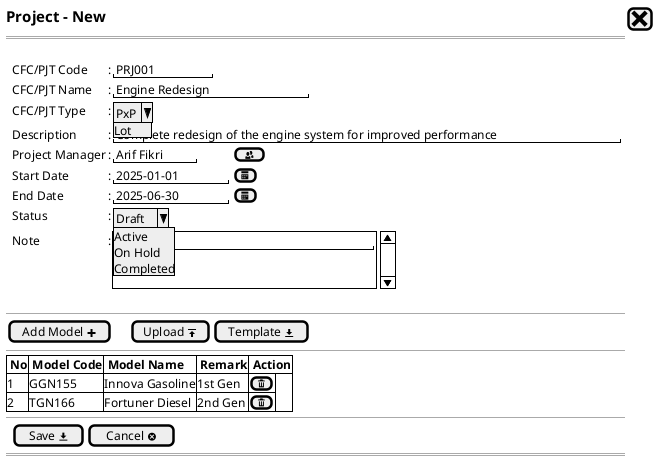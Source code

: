 @startsalt
{
  <size:15><b>Project - New|[<size:25><&x>]|*
  ==
  .
  {
    .|CFC/PJT Code       |: |"PRJ001      "|*
    .|CFC/PJT Name       |: |"Engine Redesign         "|*
    .|CFC/PJT Type       |: |{| ^PxP^Lot^ }|* 
    .|Description        |: |"Complete redesign of the engine system for improved performance"|*
    .|Project Manager    |: |"Arif Fikri"|[ <&people>]|*
    .|Start Date         |: |"  2025-01-01  "|[<&calendar>]|*
    .|End Date           |: |"  2025-06-30  "|[<&calendar>]|*
    .|Status             |: |{| ^Draft^Active^On Hold^Completed^ }|*
    .|Note               |: {SI|"                                "
    .
    .|}*
  }
  .
  --
  {
    [Add Model <&plus>]|.|.|.|[Upload <&data-transfer-upload>]| [Template <&data-transfer-download>]|*
  }
  --
  {#
    |<b> No |<b> Model Code |<b> Model Name     |<b> Remark |<b> Action |*|*|*|*
    | 1     | GGN155        | Innova Gasoline   | 1st Gen   | [<&trash>]|*
    | 2     | TGN166        | Fortuner Diesel   | 2nd Gen   | [<&trash>]|*
  }
  --
  {
  .|[ Save <&data-transfer-download>] |  [Cancel <&circle-x> ]|*
  }
==
}
@endsalt
